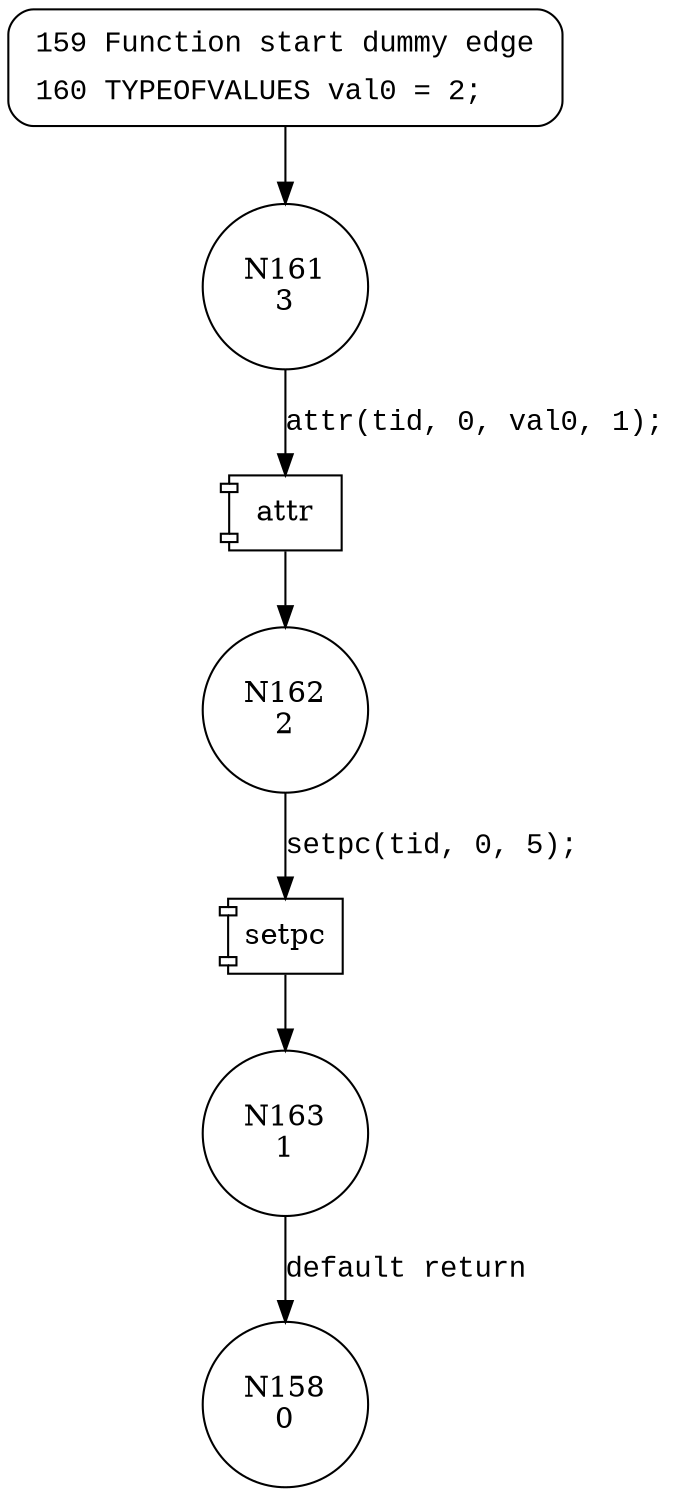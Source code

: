 digraph _0_6 {
161 [shape="circle" label="N161\n3"]
162 [shape="circle" label="N162\n2"]
163 [shape="circle" label="N163\n1"]
158 [shape="circle" label="N158\n0"]
159 [style="filled,bold" penwidth="1" fillcolor="white" fontname="Courier New" shape="Mrecord" label=<<table border="0" cellborder="0" cellpadding="3" bgcolor="white"><tr><td align="right">159</td><td align="left">Function start dummy edge</td></tr><tr><td align="right">160</td><td align="left">TYPEOFVALUES val0 = 2;</td></tr></table>>]
159 -> 161[label=""]
100018 [shape="component" label="attr"]
161 -> 100018 [label="attr(tid, 0, val0, 1);" fontname="Courier New"]
100018 -> 162 [label="" fontname="Courier New"]
100019 [shape="component" label="setpc"]
162 -> 100019 [label="setpc(tid, 0, 5);" fontname="Courier New"]
100019 -> 163 [label="" fontname="Courier New"]
163 -> 158 [label="default return" fontname="Courier New"]
}